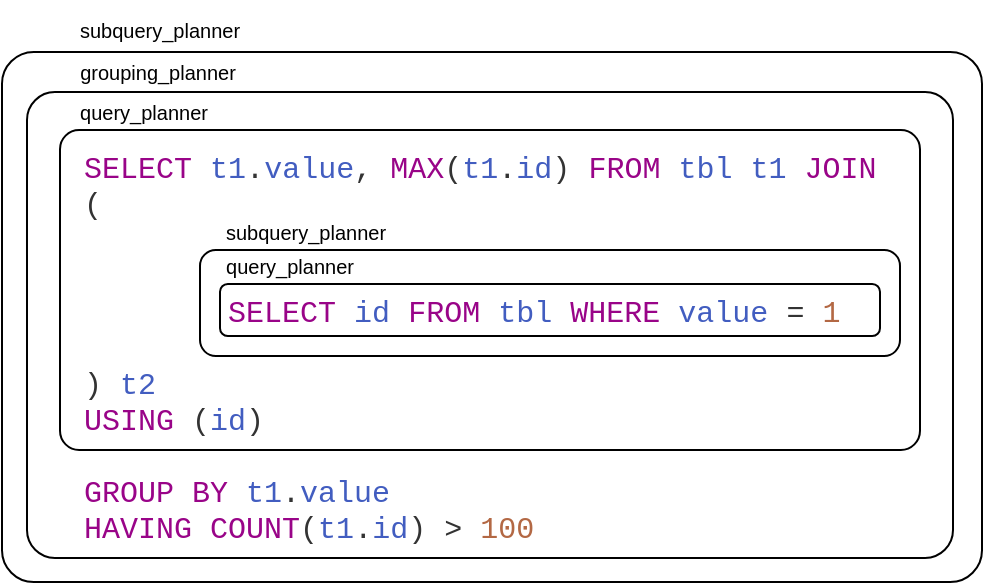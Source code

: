 <mxfile version="24.7.5">
  <diagram name="Страница — 1" id="Zvr2eW7H0rXLNG6UFAMz">
    <mxGraphModel dx="1980" dy="478" grid="1" gridSize="10" guides="1" tooltips="1" connect="1" arrows="1" fold="1" page="1" pageScale="1" pageWidth="827" pageHeight="1169" math="0" shadow="0">
      <root>
        <mxCell id="0" />
        <mxCell id="1" parent="0" />
        <UserObject label="&lt;div style=&quot;font-size: 15px;&quot;&gt;&lt;span style=&quot;background-color: initial; font-size: 15px;&quot;&gt;&lt;font color=&quot;#990488&quot;&gt;SELECT&lt;/font&gt; &lt;font color=&quot;#425dc0&quot;&gt;t1&lt;/font&gt;&lt;font color=&quot;#333333&quot;&gt;.&lt;/font&gt;&lt;font color=&quot;#425dc0&quot;&gt;value&lt;/font&gt;&lt;font color=&quot;#333333&quot;&gt;,&lt;/font&gt;&lt;font color=&quot;#990488&quot;&gt; MAX&lt;/font&gt;&lt;font color=&quot;#333333&quot;&gt;(&lt;/font&gt;&lt;font color=&quot;#425dc0&quot;&gt;t1&lt;/font&gt;&lt;font color=&quot;#333333&quot;&gt;.&lt;/font&gt;&lt;font color=&quot;#425dc0&quot;&gt;id&lt;/font&gt;&lt;font color=&quot;#333333&quot;&gt;)&lt;/font&gt;&lt;font color=&quot;#990488&quot;&gt; FROM&lt;/font&gt; &lt;font color=&quot;#425dc0&quot;&gt;tbl t1&lt;/font&gt;&lt;font color=&quot;#990488&quot;&gt;&amp;nbsp;&lt;/font&gt;&lt;/span&gt;&lt;span style=&quot;color: rgb(153, 4, 136); background-color: initial; font-size: 15px;&quot;&gt;JOIN&lt;/span&gt;&lt;/div&gt;&lt;font color=&quot;#333333&quot;&gt;(&lt;/font&gt;&lt;div&gt;&lt;font color=&quot;#990488&quot;&gt;&lt;br&gt;&lt;/font&gt;&lt;div&gt;&lt;font color=&quot;#990488&quot;&gt;&lt;br&gt;&lt;/font&gt;&lt;div&gt;&lt;span style=&quot;color: rgb(153, 4, 136); white-space: pre;&quot;&gt;&#x9;&lt;/span&gt;&lt;font color=&quot;#990488&quot;&gt;SELECT&lt;/font&gt; &lt;font color=&quot;#425dc0&quot;&gt;id&lt;/font&gt; &lt;font color=&quot;#990488&quot;&gt;FROM&lt;/font&gt; &lt;font color=&quot;#425dc0&quot;&gt;tbl&lt;/font&gt; &lt;font color=&quot;#990488&quot;&gt;WHERE&lt;/font&gt; &lt;font color=&quot;#425dc0&quot;&gt;value&lt;/font&gt;&lt;font color=&quot;#990488&quot;&gt; &lt;/font&gt;&lt;font color=&quot;#333333&quot;&gt;=&lt;/font&gt;&lt;font color=&quot;#990488&quot;&gt; &lt;/font&gt;&lt;font color=&quot;#b36844&quot;&gt;1&lt;/font&gt;&lt;/div&gt;&lt;div&gt;&lt;font color=&quot;#990488&quot;&gt;&lt;br&gt;&lt;/font&gt;&lt;/div&gt;&lt;div&gt;&lt;font color=&quot;#333333&quot;&gt;)&lt;/font&gt;&lt;font color=&quot;#990488&quot;&gt; &lt;/font&gt;&lt;font color=&quot;#425dc0&quot;&gt;t2&lt;/font&gt;&lt;/div&gt;&lt;div&gt;&lt;div&gt;&lt;font color=&quot;#990488&quot;&gt;USING &lt;/font&gt;&lt;font color=&quot;#333333&quot;&gt;(&lt;/font&gt;&lt;font color=&quot;#425dc0&quot;&gt;id&lt;/font&gt;&lt;font color=&quot;#333333&quot;&gt;)&lt;/font&gt;&lt;/div&gt;&lt;div&gt;&lt;font color=&quot;#990488&quot;&gt;&lt;br style=&quot;font-size: 15px;&quot;&gt;GROUP BY &lt;/font&gt;&lt;font color=&quot;#425dc0&quot;&gt;t1&lt;/font&gt;&lt;font color=&quot;#333333&quot;&gt;.&lt;/font&gt;&lt;font color=&quot;#425dc0&quot;&gt;value&lt;/font&gt;&lt;/div&gt;&lt;div&gt;&lt;font color=&quot;#990488&quot;&gt;HAVING COUNT&lt;/font&gt;&lt;font color=&quot;#333333&quot;&gt;(&lt;/font&gt;&lt;font color=&quot;#425dc0&quot;&gt;t1&lt;/font&gt;&lt;font color=&quot;#333333&quot;&gt;.&lt;/font&gt;&lt;font color=&quot;#425dc0&quot;&gt;id&lt;/font&gt;&lt;font color=&quot;#333333&quot;&gt;)&lt;/font&gt;&lt;font color=&quot;#990488&quot;&gt; &lt;/font&gt;&lt;font color=&quot;#333333&quot;&gt;&amp;gt;&lt;/font&gt;&lt;font color=&quot;#990488&quot;&gt; &lt;/font&gt;&lt;font color=&quot;#b36844&quot;&gt;100&lt;/font&gt;&lt;/div&gt;&lt;/div&gt;&lt;/div&gt;&lt;/div&gt;" link="explain select t1.value, max(t1.id) from tbl t1&#xa;join&#xa;(select id from tbl where value = 1 or value = 2) t2&#xa;using (id)&#xa;group by t1.value&#xa;having count(t1.id) &gt; 100;" id="vIY71tyn5AvRC3fnLLfw-2">
          <mxCell style="text;html=1;align=left;verticalAlign=middle;whiteSpace=wrap;rounded=0;fontFamily=Courier New;shadow=0;horizontal=1;spacing=2;fontSize=15;" vertex="1" parent="1">
            <mxGeometry x="-60" y="320" width="430" height="220" as="geometry" />
          </mxCell>
        </UserObject>
        <mxCell id="vIY71tyn5AvRC3fnLLfw-6" value="" style="rounded=1;whiteSpace=wrap;html=1;fillColor=none;align=left;verticalAlign=top;" vertex="1" parent="1">
          <mxGeometry x="10" y="397" width="330" height="26" as="geometry" />
        </mxCell>
        <mxCell id="vIY71tyn5AvRC3fnLLfw-7" value="query_planner" style="text;html=1;align=center;verticalAlign=middle;whiteSpace=wrap;rounded=0;fontSize=10;" vertex="1" parent="1">
          <mxGeometry y="373" width="90" height="30" as="geometry" />
        </mxCell>
        <mxCell id="vIY71tyn5AvRC3fnLLfw-8" value="" style="rounded=1;whiteSpace=wrap;html=1;fillColor=none;align=left;verticalAlign=top;" vertex="1" parent="1">
          <mxGeometry y="380" width="350" height="53" as="geometry" />
        </mxCell>
        <mxCell id="vIY71tyn5AvRC3fnLLfw-9" value="subquery_planner" style="text;html=1;align=center;verticalAlign=middle;whiteSpace=wrap;rounded=0;fontSize=10;" vertex="1" parent="1">
          <mxGeometry x="6" y="356" width="94" height="30" as="geometry" />
        </mxCell>
        <mxCell id="vIY71tyn5AvRC3fnLLfw-10" value="" style="rounded=1;whiteSpace=wrap;html=1;fillColor=none;align=left;verticalAlign=top;arcSize=6;" vertex="1" parent="1">
          <mxGeometry x="-70" y="320" width="430" height="160" as="geometry" />
        </mxCell>
        <mxCell id="vIY71tyn5AvRC3fnLLfw-11" value="query_planner" style="text;html=1;align=center;verticalAlign=middle;whiteSpace=wrap;rounded=0;fontSize=10;" vertex="1" parent="1">
          <mxGeometry x="-70" y="296" width="84" height="30" as="geometry" />
        </mxCell>
        <mxCell id="vIY71tyn5AvRC3fnLLfw-12" value="" style="rounded=1;whiteSpace=wrap;html=1;fillColor=none;align=left;verticalAlign=top;arcSize=6;" vertex="1" parent="1">
          <mxGeometry x="-86.5" y="301" width="463" height="233" as="geometry" />
        </mxCell>
        <mxCell id="vIY71tyn5AvRC3fnLLfw-13" value="grouping_planner" style="text;html=1;align=center;verticalAlign=middle;whiteSpace=wrap;rounded=0;fontSize=10;" vertex="1" parent="1">
          <mxGeometry x="-65" y="276" width="88" height="30" as="geometry" />
        </mxCell>
        <mxCell id="vIY71tyn5AvRC3fnLLfw-14" value="" style="rounded=1;whiteSpace=wrap;html=1;fillColor=none;align=left;verticalAlign=top;arcSize=6;" vertex="1" parent="1">
          <mxGeometry x="-99" y="281" width="490" height="265" as="geometry" />
        </mxCell>
        <mxCell id="vIY71tyn5AvRC3fnLLfw-15" value="subquery_planner" style="text;html=1;align=center;verticalAlign=middle;whiteSpace=wrap;rounded=0;fontSize=10;" vertex="1" parent="1">
          <mxGeometry x="-71" y="255" width="102" height="30" as="geometry" />
        </mxCell>
      </root>
    </mxGraphModel>
  </diagram>
</mxfile>
